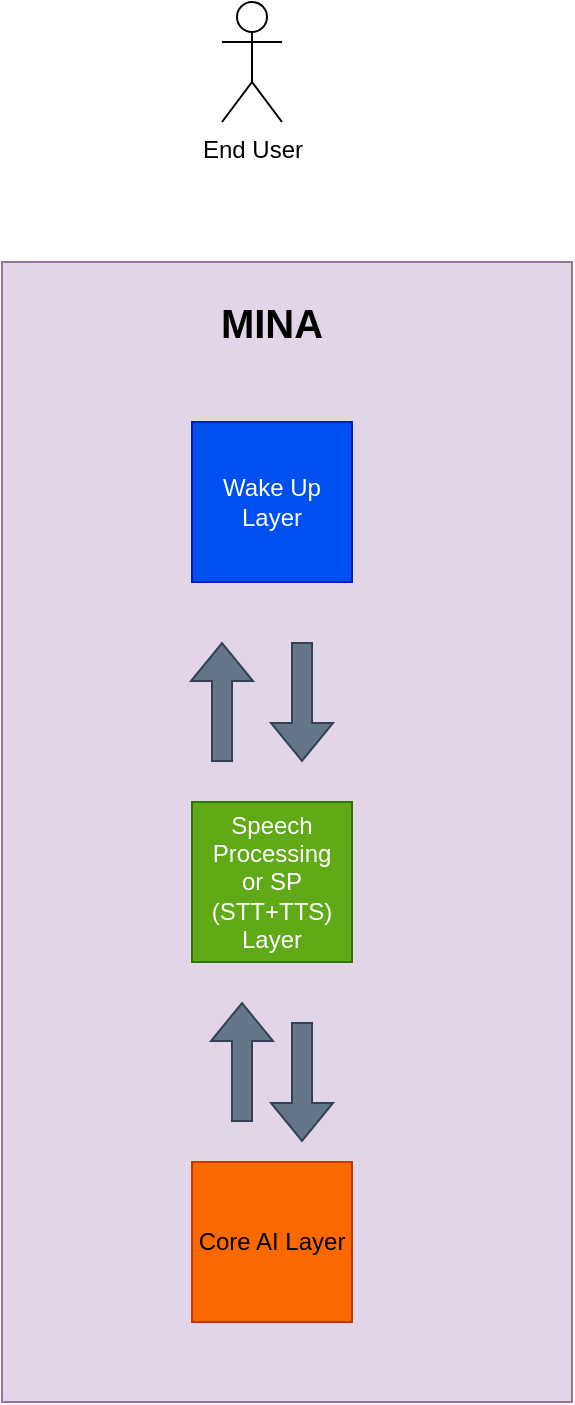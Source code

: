 <mxfile version="26.2.3">
  <diagram name="high-level-user-flow" id="WoDrJrBZwuePS88aWyiH">
    <mxGraphModel dx="1384" dy="743" grid="1" gridSize="10" guides="1" tooltips="1" connect="1" arrows="0" fold="1" page="1" pageScale="1" pageWidth="850" pageHeight="1100" math="0" shadow="0">
      <root>
        <mxCell id="0" />
        <mxCell id="1" parent="0" />
        <mxCell id="POjuD4HtTyrlYN5XBSAU-7" value="" style="rounded=0;whiteSpace=wrap;html=1;fillColor=#e1d5e7;strokeColor=#9673a6;" vertex="1" parent="1">
          <mxGeometry x="250" y="240" width="285" height="570" as="geometry" />
        </mxCell>
        <mxCell id="POjuD4HtTyrlYN5XBSAU-1" value="End User" style="shape=umlActor;verticalLabelPosition=bottom;verticalAlign=top;html=1;outlineConnect=0;" vertex="1" parent="1">
          <mxGeometry x="360" y="110" width="30" height="60" as="geometry" />
        </mxCell>
        <mxCell id="POjuD4HtTyrlYN5XBSAU-2" value="&lt;div&gt;Speech Processing&lt;/div&gt;&lt;div&gt;or SP&lt;/div&gt;&lt;div&gt;(STT+TTS)&lt;br&gt;&lt;/div&gt;&lt;div&gt;Layer&lt;/div&gt;" style="whiteSpace=wrap;html=1;aspect=fixed;fillColor=#60a917;fontColor=#ffffff;strokeColor=#2D7600;" vertex="1" parent="1">
          <mxGeometry x="345" y="510" width="80" height="80" as="geometry" />
        </mxCell>
        <mxCell id="POjuD4HtTyrlYN5XBSAU-3" value="&lt;div&gt;Core AI Layer&lt;/div&gt;" style="whiteSpace=wrap;html=1;aspect=fixed;fillColor=#fa6800;strokeColor=#C73500;fontColor=#000000;" vertex="1" parent="1">
          <mxGeometry x="345" y="690" width="80" height="80" as="geometry" />
        </mxCell>
        <mxCell id="POjuD4HtTyrlYN5XBSAU-4" value="" style="shape=flexArrow;endArrow=classic;html=1;rounded=0;fillColor=#647687;strokeColor=#314354;" edge="1" parent="1">
          <mxGeometry width="50" height="50" relative="1" as="geometry">
            <mxPoint x="400" y="430" as="sourcePoint" />
            <mxPoint x="400" y="490" as="targetPoint" />
          </mxGeometry>
        </mxCell>
        <mxCell id="POjuD4HtTyrlYN5XBSAU-8" value="&lt;font style=&quot;font-size: 20px;&quot;&gt;&lt;b&gt;MINA&lt;/b&gt;&lt;/font&gt;" style="text;html=1;align=center;verticalAlign=middle;whiteSpace=wrap;rounded=0;" vertex="1" parent="1">
          <mxGeometry x="320" y="250" width="130" height="40" as="geometry" />
        </mxCell>
        <mxCell id="POjuD4HtTyrlYN5XBSAU-11" value="" style="shape=flexArrow;endArrow=classic;html=1;rounded=0;fillColor=#647687;strokeColor=#314354;" edge="1" parent="1">
          <mxGeometry width="50" height="50" relative="1" as="geometry">
            <mxPoint x="360.0" y="490" as="sourcePoint" />
            <mxPoint x="360.0" y="430" as="targetPoint" />
          </mxGeometry>
        </mxCell>
        <mxCell id="POjuD4HtTyrlYN5XBSAU-14" value="" style="shape=flexArrow;endArrow=classic;html=1;rounded=0;fillColor=#647687;strokeColor=#314354;" edge="1" parent="1">
          <mxGeometry width="50" height="50" relative="1" as="geometry">
            <mxPoint x="400" y="620" as="sourcePoint" />
            <mxPoint x="400" y="680" as="targetPoint" />
          </mxGeometry>
        </mxCell>
        <mxCell id="POjuD4HtTyrlYN5XBSAU-15" value="" style="shape=flexArrow;endArrow=classic;html=1;rounded=0;fillColor=#647687;strokeColor=#314354;" edge="1" parent="1">
          <mxGeometry width="50" height="50" relative="1" as="geometry">
            <mxPoint x="370" y="670" as="sourcePoint" />
            <mxPoint x="370" y="610" as="targetPoint" />
          </mxGeometry>
        </mxCell>
        <mxCell id="POjuD4HtTyrlYN5XBSAU-17" value="&lt;div&gt;Wake Up&lt;/div&gt;&lt;div&gt;Layer&lt;br&gt;&lt;/div&gt;" style="whiteSpace=wrap;html=1;aspect=fixed;fillColor=#0050ef;strokeColor=#001DBC;fontColor=#ffffff;" vertex="1" parent="1">
          <mxGeometry x="345" y="320" width="80" height="80" as="geometry" />
        </mxCell>
      </root>
    </mxGraphModel>
  </diagram>
</mxfile>
